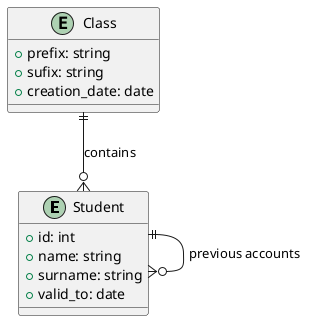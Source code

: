 @startuml ed-schedule-calculated-previous-relation
entity "Student" as Student {
    +id: int
    +name: string
    +surname: string
    +valid_to: date
}

entity "Class" as Class {
    +prefix: string
    +sufix: string
    +creation_date: date
}


Student ||--o{ Student : "previous accounts"

Class ||--o{ Student : "contains"

@enduml
